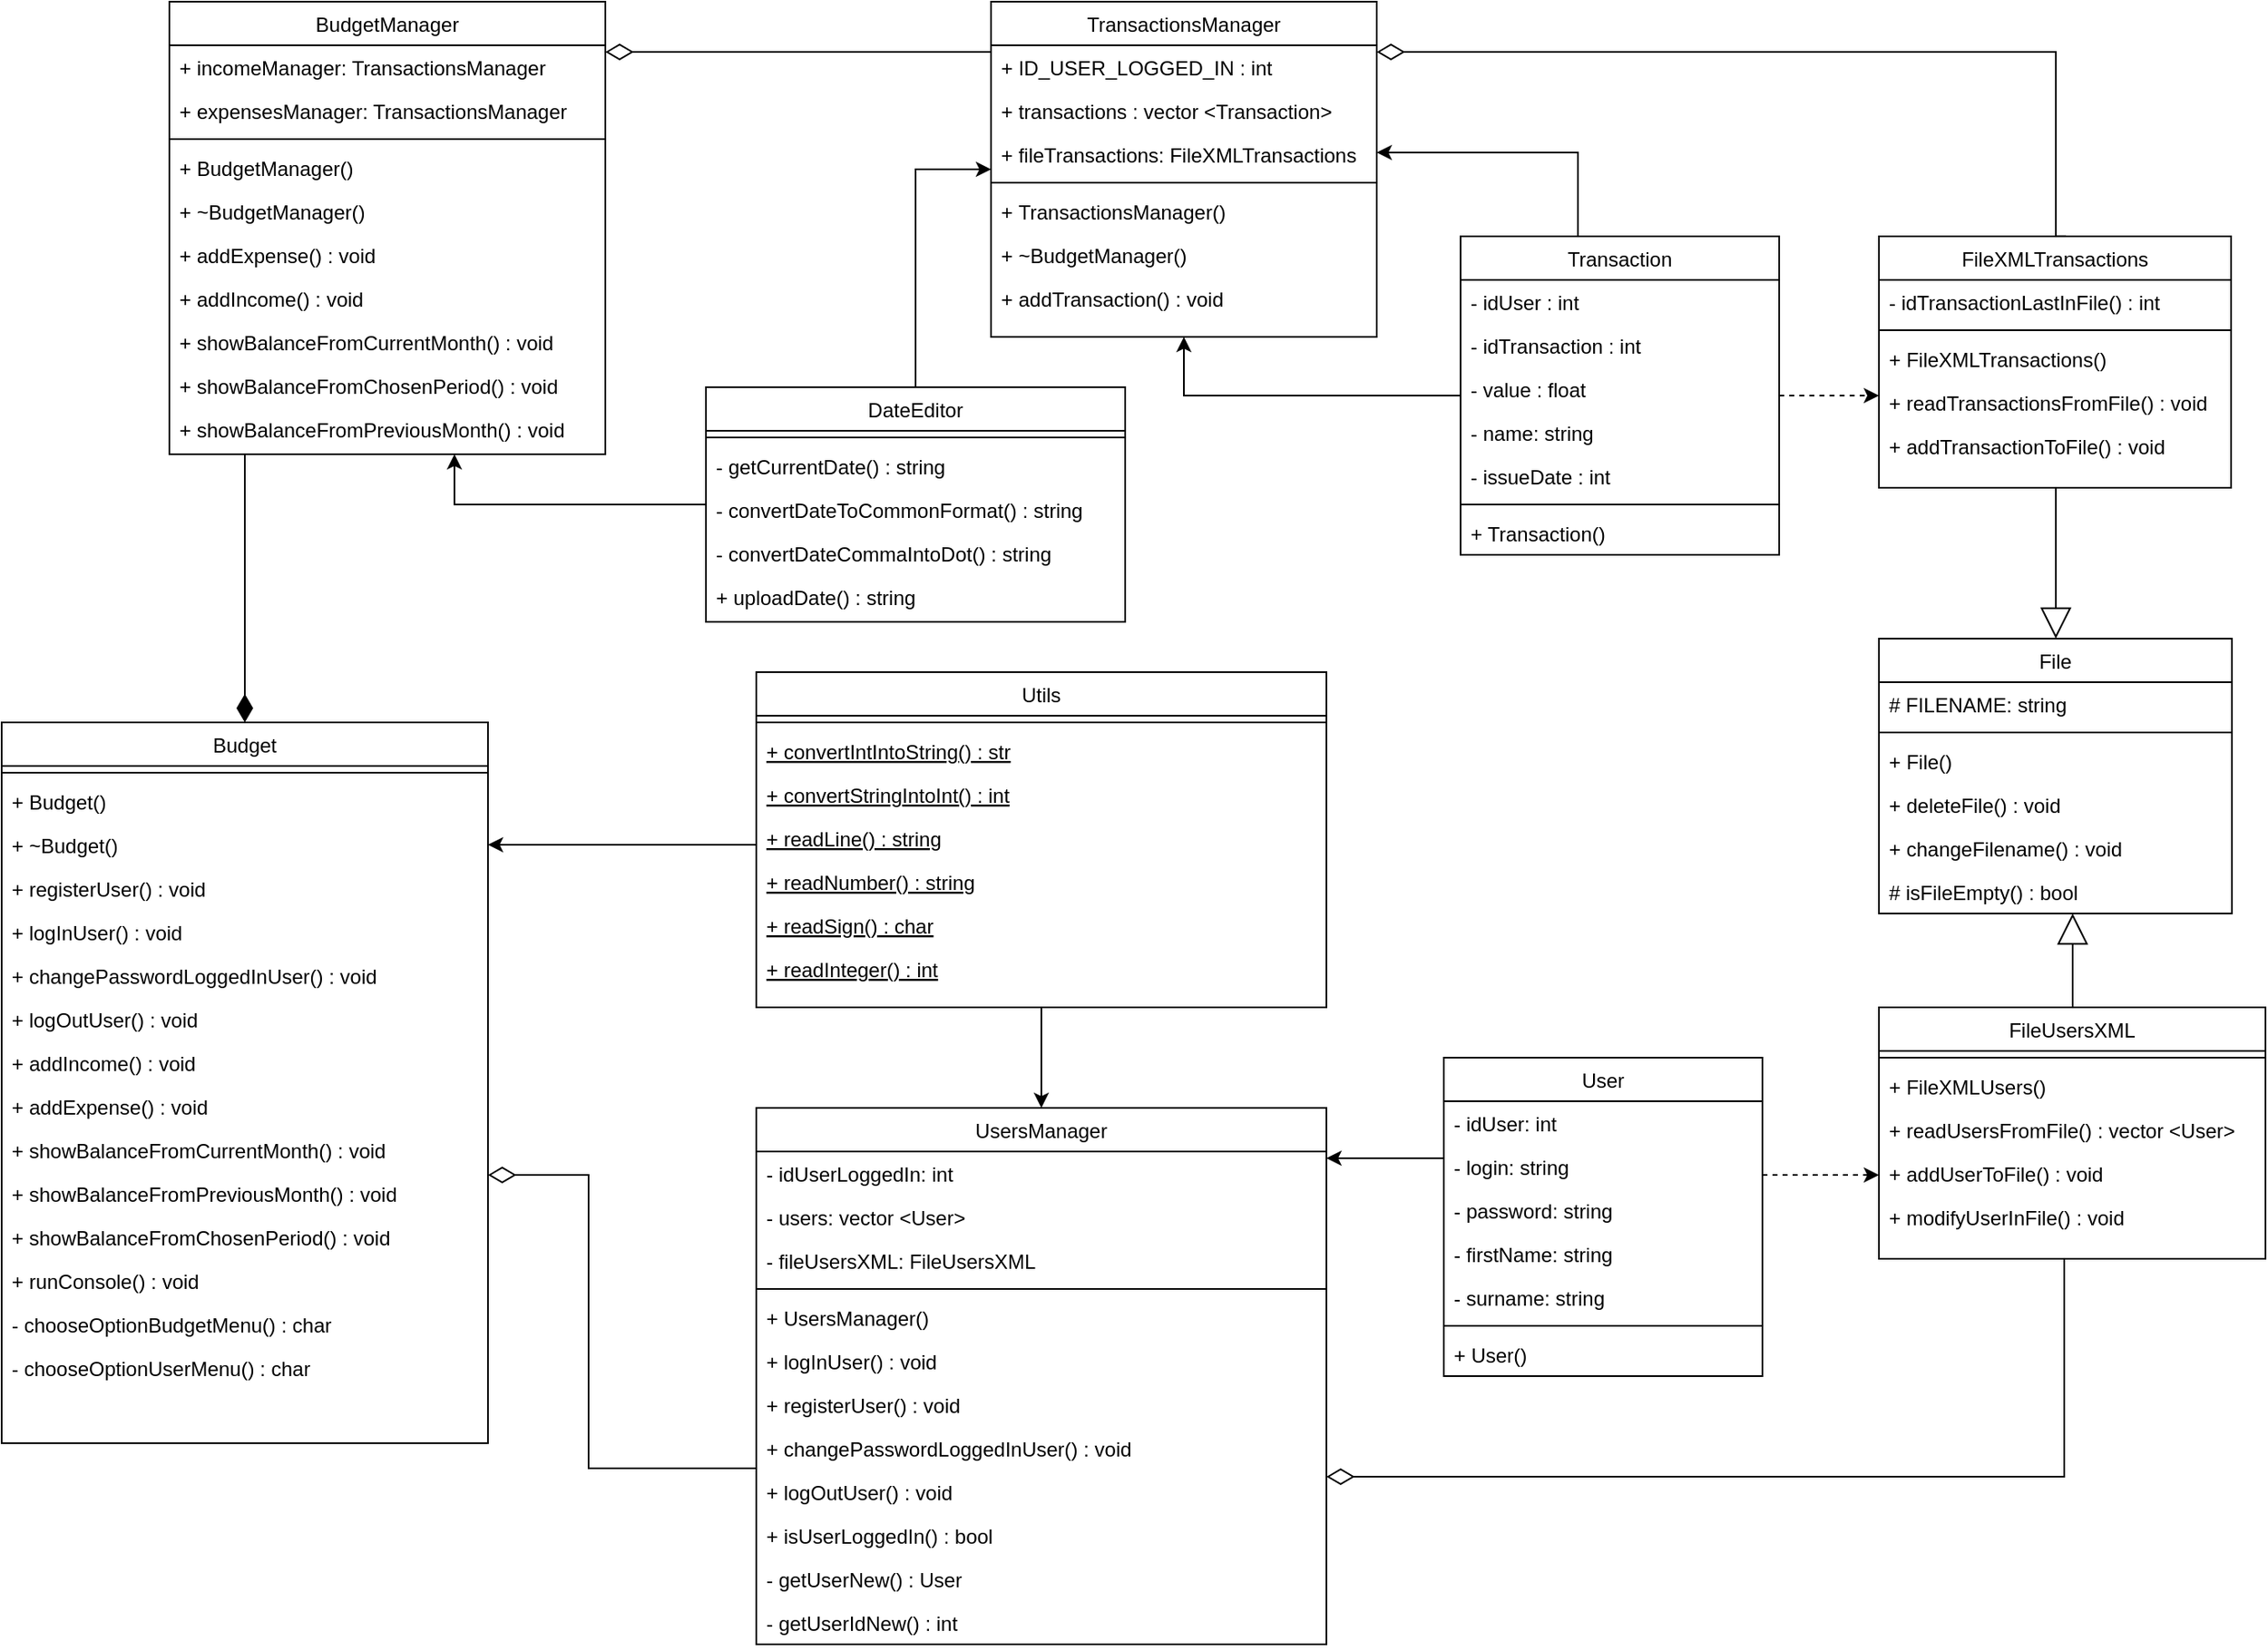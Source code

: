 <mxfile version="14.5.1" type="device"><diagram id="PgTVeZv_qj1ipC6iHO9D" name="Page-1"><mxGraphModel dx="2314" dy="696" grid="1" gridSize="10" guides="1" tooltips="1" connect="1" arrows="1" fold="1" page="1" pageScale="1" pageWidth="827" pageHeight="1169" math="0" shadow="0"><root><mxCell id="0"/><mxCell id="1" parent="0"/><mxCell id="b6l7iNQ2sFVnFvezcEVe-33" value="FileUsersXML" style="swimlane;fontStyle=0;align=center;verticalAlign=top;childLayout=stackLayout;horizontal=1;startSize=26;horizontalStack=0;resizeParent=1;resizeLast=0;collapsible=1;marginBottom=0;rounded=0;shadow=0;strokeWidth=1;" parent="1" vertex="1"><mxGeometry x="449.5" y="720" width="230.5" height="150" as="geometry"><mxRectangle x="230" y="140" width="160" height="26" as="alternateBounds"/></mxGeometry></mxCell><mxCell id="b6l7iNQ2sFVnFvezcEVe-34" value="" style="line;html=1;strokeWidth=1;align=left;verticalAlign=middle;spacingTop=-1;spacingLeft=3;spacingRight=3;rotatable=0;labelPosition=right;points=[];portConstraint=eastwest;" parent="b6l7iNQ2sFVnFvezcEVe-33" vertex="1"><mxGeometry y="26" width="230.5" height="8" as="geometry"/></mxCell><mxCell id="b6l7iNQ2sFVnFvezcEVe-35" value="+ FileXMLUsers()" style="text;align=left;verticalAlign=top;spacingLeft=4;spacingRight=4;overflow=hidden;rotatable=0;points=[[0,0.5],[1,0.5]];portConstraint=eastwest;" parent="b6l7iNQ2sFVnFvezcEVe-33" vertex="1"><mxGeometry y="34" width="230.5" height="26" as="geometry"/></mxCell><mxCell id="b6l7iNQ2sFVnFvezcEVe-37" value="+ readUsersFromFile() : vector &lt;User&gt;" style="text;align=left;verticalAlign=top;spacingLeft=4;spacingRight=4;overflow=hidden;rotatable=0;points=[[0,0.5],[1,0.5]];portConstraint=eastwest;" parent="b6l7iNQ2sFVnFvezcEVe-33" vertex="1"><mxGeometry y="60" width="230.5" height="26" as="geometry"/></mxCell><mxCell id="b6l7iNQ2sFVnFvezcEVe-36" value="+ addUserToFile() : void" style="text;align=left;verticalAlign=top;spacingLeft=4;spacingRight=4;overflow=hidden;rotatable=0;points=[[0,0.5],[1,0.5]];portConstraint=eastwest;" parent="b6l7iNQ2sFVnFvezcEVe-33" vertex="1"><mxGeometry y="86" width="230.5" height="26" as="geometry"/></mxCell><mxCell id="b6l7iNQ2sFVnFvezcEVe-38" value="+ modifyUserInFile() : void" style="text;align=left;verticalAlign=top;spacingLeft=4;spacingRight=4;overflow=hidden;rotatable=0;points=[[0,0.5],[1,0.5]];portConstraint=eastwest;" parent="b6l7iNQ2sFVnFvezcEVe-33" vertex="1"><mxGeometry y="112" width="230.5" height="26" as="geometry"/></mxCell><mxCell id="b6l7iNQ2sFVnFvezcEVe-41" style="edgeStyle=orthogonalEdgeStyle;rounded=0;orthogonalLoop=1;jettySize=auto;html=1;dashed=1;" parent="1" source="b6l7iNQ2sFVnFvezcEVe-60" target="b6l7iNQ2sFVnFvezcEVe-33" edge="1"><mxGeometry relative="1" as="geometry"><Array as="points"><mxPoint x="400" y="820"/><mxPoint x="400" y="820"/></Array><mxPoint x="370" y="810" as="sourcePoint"/></mxGeometry></mxCell><mxCell id="b6l7iNQ2sFVnFvezcEVe-42" value="" style="endArrow=0;html=1;endSize=12;startArrow=diamondThin;startSize=14;startFill=0;edgeStyle=orthogonalEdgeStyle;align=left;verticalAlign=bottom;rounded=0" parent="1" target="b6l7iNQ2sFVnFvezcEVe-33" edge="1"><mxGeometry x="-0.682" y="-30" relative="1" as="geometry"><mxPoint x="120" y="1000" as="sourcePoint"/><mxPoint x="450" y="880" as="targetPoint"/><Array as="points"><mxPoint x="560" y="1000"/></Array><mxPoint as="offset"/></mxGeometry></mxCell><mxCell id="b6l7iNQ2sFVnFvezcEVe-43" value="UsersManager" style="swimlane;fontStyle=0;align=center;verticalAlign=top;childLayout=stackLayout;horizontal=1;startSize=26;horizontalStack=0;resizeParent=1;resizeLast=0;collapsible=1;marginBottom=0;rounded=0;shadow=0;strokeWidth=1;" parent="1" vertex="1"><mxGeometry x="-220" y="780" width="340" height="320" as="geometry"><mxRectangle x="230" y="140" width="160" height="26" as="alternateBounds"/></mxGeometry></mxCell><mxCell id="b6l7iNQ2sFVnFvezcEVe-44" value="- idUserLoggedIn: int" style="text;align=left;verticalAlign=top;spacingLeft=4;spacingRight=4;overflow=hidden;rotatable=0;points=[[0,0.5],[1,0.5]];portConstraint=eastwest;" parent="b6l7iNQ2sFVnFvezcEVe-43" vertex="1"><mxGeometry y="26" width="340" height="26" as="geometry"/></mxCell><mxCell id="b6l7iNQ2sFVnFvezcEVe-45" value="- users: vector &lt;User&gt;" style="text;align=left;verticalAlign=top;spacingLeft=4;spacingRight=4;overflow=hidden;rotatable=0;points=[[0,0.5],[1,0.5]];portConstraint=eastwest;rounded=0;shadow=0;html=0;" parent="b6l7iNQ2sFVnFvezcEVe-43" vertex="1"><mxGeometry y="52" width="340" height="26" as="geometry"/></mxCell><mxCell id="b6l7iNQ2sFVnFvezcEVe-46" value="- fileUsersXML: FileUsersXML" style="text;align=left;verticalAlign=top;spacingLeft=4;spacingRight=4;overflow=hidden;rotatable=0;points=[[0,0.5],[1,0.5]];portConstraint=eastwest;rounded=0;shadow=0;html=0;" parent="b6l7iNQ2sFVnFvezcEVe-43" vertex="1"><mxGeometry y="78" width="340" height="26" as="geometry"/></mxCell><mxCell id="b6l7iNQ2sFVnFvezcEVe-47" value="" style="line;html=1;strokeWidth=1;align=left;verticalAlign=middle;spacingTop=-1;spacingLeft=3;spacingRight=3;rotatable=0;labelPosition=right;points=[];portConstraint=eastwest;" parent="b6l7iNQ2sFVnFvezcEVe-43" vertex="1"><mxGeometry y="104" width="340" height="8" as="geometry"/></mxCell><mxCell id="b6l7iNQ2sFVnFvezcEVe-48" value="+ UsersManager()" style="text;align=left;verticalAlign=top;spacingLeft=4;spacingRight=4;overflow=hidden;rotatable=0;points=[[0,0.5],[1,0.5]];portConstraint=eastwest;" parent="b6l7iNQ2sFVnFvezcEVe-43" vertex="1"><mxGeometry y="112" width="340" height="26" as="geometry"/></mxCell><mxCell id="b6l7iNQ2sFVnFvezcEVe-53" value="+ logInUser() : void" style="text;align=left;verticalAlign=top;spacingLeft=4;spacingRight=4;overflow=hidden;rotatable=0;points=[[0,0.5],[1,0.5]];portConstraint=eastwest;" parent="b6l7iNQ2sFVnFvezcEVe-43" vertex="1"><mxGeometry y="138" width="340" height="26" as="geometry"/></mxCell><mxCell id="b6l7iNQ2sFVnFvezcEVe-52" value="+ registerUser() : void" style="text;align=left;verticalAlign=top;spacingLeft=4;spacingRight=4;overflow=hidden;rotatable=0;points=[[0,0.5],[1,0.5]];portConstraint=eastwest;" parent="b6l7iNQ2sFVnFvezcEVe-43" vertex="1"><mxGeometry y="164" width="340" height="26" as="geometry"/></mxCell><mxCell id="b6l7iNQ2sFVnFvezcEVe-54" value="+ changePasswordLoggedInUser() : void" style="text;align=left;verticalAlign=top;spacingLeft=4;spacingRight=4;overflow=hidden;rotatable=0;points=[[0,0.5],[1,0.5]];portConstraint=eastwest;" parent="b6l7iNQ2sFVnFvezcEVe-43" vertex="1"><mxGeometry y="190" width="340" height="26" as="geometry"/></mxCell><mxCell id="b6l7iNQ2sFVnFvezcEVe-55" value="+ logOutUser() : void" style="text;align=left;verticalAlign=top;spacingLeft=4;spacingRight=4;overflow=hidden;rotatable=0;points=[[0,0.5],[1,0.5]];portConstraint=eastwest;" parent="b6l7iNQ2sFVnFvezcEVe-43" vertex="1"><mxGeometry y="216" width="340" height="26" as="geometry"/></mxCell><mxCell id="qV7cmnqvFE4Ej39RhBXp-1" value="+ isUserLoggedIn() : bool" style="text;align=left;verticalAlign=top;spacingLeft=4;spacingRight=4;overflow=hidden;rotatable=0;points=[[0,0.5],[1,0.5]];portConstraint=eastwest;" vertex="1" parent="b6l7iNQ2sFVnFvezcEVe-43"><mxGeometry y="242" width="340" height="26" as="geometry"/></mxCell><mxCell id="qV7cmnqvFE4Ej39RhBXp-3" value="- getUserNew() : User" style="text;align=left;verticalAlign=top;spacingLeft=4;spacingRight=4;overflow=hidden;rotatable=0;points=[[0,0.5],[1,0.5]];portConstraint=eastwest;" vertex="1" parent="b6l7iNQ2sFVnFvezcEVe-43"><mxGeometry y="268" width="340" height="26" as="geometry"/></mxCell><mxCell id="qV7cmnqvFE4Ej39RhBXp-2" value="- getUserIdNew() : int" style="text;align=left;verticalAlign=top;spacingLeft=4;spacingRight=4;overflow=hidden;rotatable=0;points=[[0,0.5],[1,0.5]];portConstraint=eastwest;" vertex="1" parent="b6l7iNQ2sFVnFvezcEVe-43"><mxGeometry y="294" width="340" height="26" as="geometry"/></mxCell><mxCell id="b6l7iNQ2sFVnFvezcEVe-59" style="edgeStyle=orthogonalEdgeStyle;rounded=0;orthogonalLoop=1;jettySize=auto;html=1;" parent="1" source="b6l7iNQ2sFVnFvezcEVe-60" target="b6l7iNQ2sFVnFvezcEVe-43" edge="1"><mxGeometry relative="1" as="geometry"><Array as="points"><mxPoint x="150" y="810"/><mxPoint x="150" y="810"/></Array></mxGeometry></mxCell><mxCell id="b6l7iNQ2sFVnFvezcEVe-60" value="User" style="swimlane;fontStyle=0;align=center;verticalAlign=top;childLayout=stackLayout;horizontal=1;startSize=26;horizontalStack=0;resizeParent=1;resizeLast=0;collapsible=1;marginBottom=0;rounded=0;shadow=0;strokeWidth=1;" parent="1" vertex="1"><mxGeometry x="190" y="750" width="190" height="190" as="geometry"><mxRectangle x="230" y="140" width="160" height="26" as="alternateBounds"/></mxGeometry></mxCell><mxCell id="b6l7iNQ2sFVnFvezcEVe-84" value="- idUser: int" style="text;align=left;verticalAlign=top;spacingLeft=4;spacingRight=4;overflow=hidden;rotatable=0;points=[[0,0.5],[1,0.5]];portConstraint=eastwest;" parent="b6l7iNQ2sFVnFvezcEVe-60" vertex="1"><mxGeometry y="26" width="190" height="26" as="geometry"/></mxCell><mxCell id="b6l7iNQ2sFVnFvezcEVe-63" value="- login: string" style="text;align=left;verticalAlign=top;spacingLeft=4;spacingRight=4;overflow=hidden;rotatable=0;points=[[0,0.5],[1,0.5]];portConstraint=eastwest;rounded=0;shadow=0;html=0;" parent="b6l7iNQ2sFVnFvezcEVe-60" vertex="1"><mxGeometry y="52" width="190" height="26" as="geometry"/></mxCell><mxCell id="b6l7iNQ2sFVnFvezcEVe-62" value="- password: string" style="text;align=left;verticalAlign=top;spacingLeft=4;spacingRight=4;overflow=hidden;rotatable=0;points=[[0,0.5],[1,0.5]];portConstraint=eastwest;rounded=0;shadow=0;html=0;" parent="b6l7iNQ2sFVnFvezcEVe-60" vertex="1"><mxGeometry y="78" width="190" height="26" as="geometry"/></mxCell><mxCell id="b6l7iNQ2sFVnFvezcEVe-85" value="- firstName: string" style="text;align=left;verticalAlign=top;spacingLeft=4;spacingRight=4;overflow=hidden;rotatable=0;points=[[0,0.5],[1,0.5]];portConstraint=eastwest;" parent="b6l7iNQ2sFVnFvezcEVe-60" vertex="1"><mxGeometry y="104" width="190" height="26" as="geometry"/></mxCell><mxCell id="b6l7iNQ2sFVnFvezcEVe-61" value="- surname: string" style="text;align=left;verticalAlign=top;spacingLeft=4;spacingRight=4;overflow=hidden;rotatable=0;points=[[0,0.5],[1,0.5]];portConstraint=eastwest;" parent="b6l7iNQ2sFVnFvezcEVe-60" vertex="1"><mxGeometry y="130" width="190" height="26" as="geometry"/></mxCell><mxCell id="b6l7iNQ2sFVnFvezcEVe-64" value="" style="line;html=1;strokeWidth=1;align=left;verticalAlign=middle;spacingTop=-1;spacingLeft=3;spacingRight=3;rotatable=0;labelPosition=right;points=[];portConstraint=eastwest;" parent="b6l7iNQ2sFVnFvezcEVe-60" vertex="1"><mxGeometry y="156" width="190" height="8" as="geometry"/></mxCell><mxCell id="b6l7iNQ2sFVnFvezcEVe-65" value="+ User()" style="text;align=left;verticalAlign=top;spacingLeft=4;spacingRight=4;overflow=hidden;rotatable=0;points=[[0,0.5],[1,0.5]];portConstraint=eastwest;" parent="b6l7iNQ2sFVnFvezcEVe-60" vertex="1"><mxGeometry y="164" width="190" height="26" as="geometry"/></mxCell><mxCell id="b6l7iNQ2sFVnFvezcEVe-66" style="edgeStyle=orthogonalEdgeStyle;rounded=0;orthogonalLoop=1;jettySize=auto;html=1;dashed=0;" parent="1" source="b6l7iNQ2sFVnFvezcEVe-67" target="b6l7iNQ2sFVnFvezcEVe-43" edge="1"><mxGeometry relative="1" as="geometry"><mxPoint x="70" y="570" as="sourcePoint"/><mxPoint x="70" y="670" as="targetPoint"/><Array as="points"/></mxGeometry></mxCell><mxCell id="b6l7iNQ2sFVnFvezcEVe-210" style="edgeStyle=orthogonalEdgeStyle;rounded=0;orthogonalLoop=1;jettySize=auto;html=1;" parent="1" source="b6l7iNQ2sFVnFvezcEVe-67" target="b6l7iNQ2sFVnFvezcEVe-128" edge="1"><mxGeometry relative="1" as="geometry"><mxPoint x="-350" y="630" as="targetPoint"/><Array as="points"><mxPoint x="-260" y="623"/><mxPoint x="-260" y="623"/></Array></mxGeometry></mxCell><mxCell id="b6l7iNQ2sFVnFvezcEVe-67" value="Utils" style="swimlane;fontStyle=0;align=center;verticalAlign=top;childLayout=stackLayout;horizontal=1;startSize=26;horizontalStack=0;resizeParent=1;resizeLast=0;collapsible=1;marginBottom=0;rounded=0;shadow=0;strokeWidth=1;" parent="1" vertex="1"><mxGeometry x="-220" y="520" width="340" height="200" as="geometry"><mxRectangle x="230" y="140" width="160" height="26" as="alternateBounds"/></mxGeometry></mxCell><mxCell id="b6l7iNQ2sFVnFvezcEVe-68" value="" style="line;html=1;strokeWidth=1;align=left;verticalAlign=middle;spacingTop=-1;spacingLeft=3;spacingRight=3;rotatable=0;labelPosition=right;points=[];portConstraint=eastwest;" parent="b6l7iNQ2sFVnFvezcEVe-67" vertex="1"><mxGeometry y="26" width="340" height="8" as="geometry"/></mxCell><mxCell id="b6l7iNQ2sFVnFvezcEVe-69" value="+ convertIntIntoString() : str" style="text;align=left;verticalAlign=top;spacingLeft=4;spacingRight=4;overflow=hidden;rotatable=0;points=[[0,0.5],[1,0.5]];portConstraint=eastwest;fontStyle=4" parent="b6l7iNQ2sFVnFvezcEVe-67" vertex="1"><mxGeometry y="34" width="340" height="26" as="geometry"/></mxCell><mxCell id="b6l7iNQ2sFVnFvezcEVe-70" value="+ convertStringIntoInt() : int" style="text;align=left;verticalAlign=top;spacingLeft=4;spacingRight=4;overflow=hidden;rotatable=0;points=[[0,0.5],[1,0.5]];portConstraint=eastwest;fontStyle=4" parent="b6l7iNQ2sFVnFvezcEVe-67" vertex="1"><mxGeometry y="60" width="340" height="26" as="geometry"/></mxCell><mxCell id="b6l7iNQ2sFVnFvezcEVe-71" value="+ readLine() : string" style="text;align=left;verticalAlign=top;spacingLeft=4;spacingRight=4;overflow=hidden;rotatable=0;points=[[0,0.5],[1,0.5]];portConstraint=eastwest;fontStyle=4" parent="b6l7iNQ2sFVnFvezcEVe-67" vertex="1"><mxGeometry y="86" width="340" height="26" as="geometry"/></mxCell><mxCell id="b6l7iNQ2sFVnFvezcEVe-73" value="+ readNumber() : string" style="text;align=left;verticalAlign=top;spacingLeft=4;spacingRight=4;overflow=hidden;rotatable=0;points=[[0,0.5],[1,0.5]];portConstraint=eastwest;fontStyle=4" parent="b6l7iNQ2sFVnFvezcEVe-67" vertex="1"><mxGeometry y="112" width="340" height="26" as="geometry"/></mxCell><mxCell id="b6l7iNQ2sFVnFvezcEVe-74" value="+ readSign() : char" style="text;align=left;verticalAlign=top;spacingLeft=4;spacingRight=4;overflow=hidden;rotatable=0;points=[[0,0.5],[1,0.5]];portConstraint=eastwest;fontStyle=4" parent="b6l7iNQ2sFVnFvezcEVe-67" vertex="1"><mxGeometry y="138" width="340" height="26" as="geometry"/></mxCell><mxCell id="b6l7iNQ2sFVnFvezcEVe-75" value="+ readInteger() : int" style="text;align=left;verticalAlign=top;spacingLeft=4;spacingRight=4;overflow=hidden;rotatable=0;points=[[0,0.5],[1,0.5]];portConstraint=eastwest;fontStyle=4" parent="b6l7iNQ2sFVnFvezcEVe-67" vertex="1"><mxGeometry y="164" width="340" height="26" as="geometry"/></mxCell><mxCell id="b6l7iNQ2sFVnFvezcEVe-76" value="File" style="swimlane;fontStyle=0;align=center;verticalAlign=top;childLayout=stackLayout;horizontal=1;startSize=26;horizontalStack=0;resizeParent=1;resizeLast=0;collapsible=1;marginBottom=0;rounded=0;shadow=0;strokeWidth=1;" parent="1" vertex="1"><mxGeometry x="449.5" y="500" width="210.5" height="164" as="geometry"><mxRectangle x="230" y="140" width="160" height="26" as="alternateBounds"/></mxGeometry></mxCell><mxCell id="b6l7iNQ2sFVnFvezcEVe-78" value="# FILENAME: string" style="text;align=left;verticalAlign=top;spacingLeft=4;spacingRight=4;overflow=hidden;rotatable=0;points=[[0,0.5],[1,0.5]];portConstraint=eastwest;rounded=0;shadow=0;html=0;" parent="b6l7iNQ2sFVnFvezcEVe-76" vertex="1"><mxGeometry y="26" width="210.5" height="26" as="geometry"/></mxCell><mxCell id="b6l7iNQ2sFVnFvezcEVe-79" value="" style="line;html=1;strokeWidth=1;align=left;verticalAlign=middle;spacingTop=-1;spacingLeft=3;spacingRight=3;rotatable=0;labelPosition=right;points=[];portConstraint=eastwest;" parent="b6l7iNQ2sFVnFvezcEVe-76" vertex="1"><mxGeometry y="52" width="210.5" height="8" as="geometry"/></mxCell><mxCell id="b6l7iNQ2sFVnFvezcEVe-80" value="+ File()" style="text;align=left;verticalAlign=top;spacingLeft=4;spacingRight=4;overflow=hidden;rotatable=0;points=[[0,0.5],[1,0.5]];portConstraint=eastwest;" parent="b6l7iNQ2sFVnFvezcEVe-76" vertex="1"><mxGeometry y="60" width="210.5" height="26" as="geometry"/></mxCell><mxCell id="b6l7iNQ2sFVnFvezcEVe-81" value="+ deleteFile() : void" style="text;align=left;verticalAlign=top;spacingLeft=4;spacingRight=4;overflow=hidden;rotatable=0;points=[[0,0.5],[1,0.5]];portConstraint=eastwest;" parent="b6l7iNQ2sFVnFvezcEVe-76" vertex="1"><mxGeometry y="86" width="210.5" height="26" as="geometry"/></mxCell><mxCell id="b6l7iNQ2sFVnFvezcEVe-82" value="+ changeFilename() : void" style="text;align=left;verticalAlign=top;spacingLeft=4;spacingRight=4;overflow=hidden;rotatable=0;points=[[0,0.5],[1,0.5]];portConstraint=eastwest;" parent="b6l7iNQ2sFVnFvezcEVe-76" vertex="1"><mxGeometry y="112" width="210.5" height="26" as="geometry"/></mxCell><mxCell id="b6l7iNQ2sFVnFvezcEVe-83" value="# isFileEmpty() : bool" style="text;align=left;verticalAlign=top;spacingLeft=4;spacingRight=4;overflow=hidden;rotatable=0;points=[[0,0.5],[1,0.5]];portConstraint=eastwest;" parent="b6l7iNQ2sFVnFvezcEVe-76" vertex="1"><mxGeometry y="138" width="210.5" height="26" as="geometry"/></mxCell><mxCell id="b6l7iNQ2sFVnFvezcEVe-122" value="Budget" style="swimlane;fontStyle=0;align=center;verticalAlign=top;childLayout=stackLayout;horizontal=1;startSize=26;horizontalStack=0;resizeParent=1;resizeLast=0;collapsible=1;marginBottom=0;rounded=0;shadow=0;strokeWidth=1;" parent="1" vertex="1"><mxGeometry x="-670" y="550" width="290" height="430" as="geometry"><mxRectangle x="230" y="140" width="160" height="26" as="alternateBounds"/></mxGeometry></mxCell><mxCell id="b6l7iNQ2sFVnFvezcEVe-126" value="" style="line;html=1;strokeWidth=1;align=left;verticalAlign=middle;spacingTop=-1;spacingLeft=3;spacingRight=3;rotatable=0;labelPosition=right;points=[];portConstraint=eastwest;" parent="b6l7iNQ2sFVnFvezcEVe-122" vertex="1"><mxGeometry y="26" width="290" height="8" as="geometry"/></mxCell><mxCell id="b6l7iNQ2sFVnFvezcEVe-127" value="+ Budget()" style="text;align=left;verticalAlign=top;spacingLeft=4;spacingRight=4;overflow=hidden;rotatable=0;points=[[0,0.5],[1,0.5]];portConstraint=eastwest;" parent="b6l7iNQ2sFVnFvezcEVe-122" vertex="1"><mxGeometry y="34" width="290" height="26" as="geometry"/></mxCell><mxCell id="b6l7iNQ2sFVnFvezcEVe-128" value="+ ~Budget()" style="text;align=left;verticalAlign=top;spacingLeft=4;spacingRight=4;overflow=hidden;rotatable=0;points=[[0,0.5],[1,0.5]];portConstraint=eastwest;" parent="b6l7iNQ2sFVnFvezcEVe-122" vertex="1"><mxGeometry y="60" width="290" height="26" as="geometry"/></mxCell><mxCell id="b6l7iNQ2sFVnFvezcEVe-143" value="+ registerUser() : void" style="text;align=left;verticalAlign=top;spacingLeft=4;spacingRight=4;overflow=hidden;rotatable=0;points=[[0,0.5],[1,0.5]];portConstraint=eastwest;" parent="b6l7iNQ2sFVnFvezcEVe-122" vertex="1"><mxGeometry y="86" width="290" height="26" as="geometry"/></mxCell><mxCell id="b6l7iNQ2sFVnFvezcEVe-145" value="+ logInUser() : void" style="text;align=left;verticalAlign=top;spacingLeft=4;spacingRight=4;overflow=hidden;rotatable=0;points=[[0,0.5],[1,0.5]];portConstraint=eastwest;" parent="b6l7iNQ2sFVnFvezcEVe-122" vertex="1"><mxGeometry y="112" width="290" height="26" as="geometry"/></mxCell><mxCell id="b6l7iNQ2sFVnFvezcEVe-146" value="+ changePasswordLoggedInUser() : void" style="text;align=left;verticalAlign=top;spacingLeft=4;spacingRight=4;overflow=hidden;rotatable=0;points=[[0,0.5],[1,0.5]];portConstraint=eastwest;" parent="b6l7iNQ2sFVnFvezcEVe-122" vertex="1"><mxGeometry y="138" width="290" height="26" as="geometry"/></mxCell><mxCell id="b6l7iNQ2sFVnFvezcEVe-147" value="+ logOutUser() : void" style="text;align=left;verticalAlign=top;spacingLeft=4;spacingRight=4;overflow=hidden;rotatable=0;points=[[0,0.5],[1,0.5]];portConstraint=eastwest;" parent="b6l7iNQ2sFVnFvezcEVe-122" vertex="1"><mxGeometry y="164" width="290" height="26" as="geometry"/></mxCell><mxCell id="b6l7iNQ2sFVnFvezcEVe-129" value="+ addIncome() : void" style="text;align=left;verticalAlign=top;spacingLeft=4;spacingRight=4;overflow=hidden;rotatable=0;points=[[0,0.5],[1,0.5]];portConstraint=eastwest;" parent="b6l7iNQ2sFVnFvezcEVe-122" vertex="1"><mxGeometry y="190" width="290" height="26" as="geometry"/></mxCell><mxCell id="b6l7iNQ2sFVnFvezcEVe-130" value="+ addExpense() : void" style="text;align=left;verticalAlign=top;spacingLeft=4;spacingRight=4;overflow=hidden;rotatable=0;points=[[0,0.5],[1,0.5]];portConstraint=eastwest;" parent="b6l7iNQ2sFVnFvezcEVe-122" vertex="1"><mxGeometry y="216" width="290" height="26" as="geometry"/></mxCell><mxCell id="b6l7iNQ2sFVnFvezcEVe-131" value="+ showBalanceFromCurrentMonth() : void" style="text;align=left;verticalAlign=top;spacingLeft=4;spacingRight=4;overflow=hidden;rotatable=0;points=[[0,0.5],[1,0.5]];portConstraint=eastwest;" parent="b6l7iNQ2sFVnFvezcEVe-122" vertex="1"><mxGeometry y="242" width="290" height="26" as="geometry"/></mxCell><mxCell id="b6l7iNQ2sFVnFvezcEVe-142" value="+ showBalanceFromPreviousMonth() : void" style="text;align=left;verticalAlign=top;spacingLeft=4;spacingRight=4;overflow=hidden;rotatable=0;points=[[0,0.5],[1,0.5]];portConstraint=eastwest;" parent="b6l7iNQ2sFVnFvezcEVe-122" vertex="1"><mxGeometry y="268" width="290" height="26" as="geometry"/></mxCell><mxCell id="b6l7iNQ2sFVnFvezcEVe-132" value="+ showBalanceFromChosenPeriod() : void" style="text;align=left;verticalAlign=top;spacingLeft=4;spacingRight=4;overflow=hidden;rotatable=0;points=[[0,0.5],[1,0.5]];portConstraint=eastwest;" parent="b6l7iNQ2sFVnFvezcEVe-122" vertex="1"><mxGeometry y="294" width="290" height="26" as="geometry"/></mxCell><mxCell id="b6l7iNQ2sFVnFvezcEVe-139" value="+ runConsole() : void" style="text;align=left;verticalAlign=top;spacingLeft=4;spacingRight=4;overflow=hidden;rotatable=0;points=[[0,0.5],[1,0.5]];portConstraint=eastwest;" parent="b6l7iNQ2sFVnFvezcEVe-122" vertex="1"><mxGeometry y="320" width="290" height="26" as="geometry"/></mxCell><mxCell id="b6l7iNQ2sFVnFvezcEVe-140" value="- chooseOptionBudgetMenu() : char" style="text;align=left;verticalAlign=top;spacingLeft=4;spacingRight=4;overflow=hidden;rotatable=0;points=[[0,0.5],[1,0.5]];portConstraint=eastwest;" parent="b6l7iNQ2sFVnFvezcEVe-122" vertex="1"><mxGeometry y="346" width="290" height="26" as="geometry"/></mxCell><mxCell id="b6l7iNQ2sFVnFvezcEVe-141" value="- chooseOptionUserMenu() : char" style="text;align=left;verticalAlign=top;spacingLeft=4;spacingRight=4;overflow=hidden;rotatable=0;points=[[0,0.5],[1,0.5]];portConstraint=eastwest;" parent="b6l7iNQ2sFVnFvezcEVe-122" vertex="1"><mxGeometry y="372" width="290" height="26" as="geometry"/></mxCell><mxCell id="b6l7iNQ2sFVnFvezcEVe-148" value="" style="endArrow=0;html=1;endSize=12;startArrow=diamondThin;startSize=14;startFill=0;edgeStyle=orthogonalEdgeStyle;align=left;verticalAlign=bottom;rounded=0" parent="1" source="b6l7iNQ2sFVnFvezcEVe-122" target="b6l7iNQ2sFVnFvezcEVe-43" edge="1"><mxGeometry x="-0.682" y="-30" relative="1" as="geometry"><mxPoint x="-830" y="1170" as="sourcePoint"/><mxPoint x="-240.0" y="1090.0" as="targetPoint"/><Array as="points"><mxPoint x="-320" y="820"/><mxPoint x="-320" y="995"/></Array><mxPoint as="offset"/></mxGeometry></mxCell><mxCell id="b6l7iNQ2sFVnFvezcEVe-150" value="BudgetManager" style="swimlane;fontStyle=0;align=center;verticalAlign=top;childLayout=stackLayout;horizontal=1;startSize=26;horizontalStack=0;resizeParent=1;resizeLast=0;collapsible=1;marginBottom=0;rounded=0;shadow=0;strokeWidth=1;" parent="1" vertex="1"><mxGeometry x="-570" y="120" width="260" height="270" as="geometry"><mxRectangle x="230" y="140" width="160" height="26" as="alternateBounds"/></mxGeometry></mxCell><mxCell id="qV7cmnqvFE4Ej39RhBXp-30" value="+ incomeManager: TransactionsManager" style="text;align=left;verticalAlign=top;spacingLeft=4;spacingRight=4;overflow=hidden;rotatable=0;points=[[0,0.5],[1,0.5]];portConstraint=eastwest;" vertex="1" parent="b6l7iNQ2sFVnFvezcEVe-150"><mxGeometry y="26" width="260" height="26" as="geometry"/></mxCell><mxCell id="b6l7iNQ2sFVnFvezcEVe-234" value="+ expensesManager: TransactionsManager" style="text;align=left;verticalAlign=top;spacingLeft=4;spacingRight=4;overflow=hidden;rotatable=0;points=[[0,0.5],[1,0.5]];portConstraint=eastwest;" parent="b6l7iNQ2sFVnFvezcEVe-150" vertex="1"><mxGeometry y="52" width="260" height="26" as="geometry"/></mxCell><mxCell id="b6l7iNQ2sFVnFvezcEVe-151" value="" style="line;html=1;strokeWidth=1;align=left;verticalAlign=middle;spacingTop=-1;spacingLeft=3;spacingRight=3;rotatable=0;labelPosition=right;points=[];portConstraint=eastwest;" parent="b6l7iNQ2sFVnFvezcEVe-150" vertex="1"><mxGeometry y="78" width="260" height="8" as="geometry"/></mxCell><mxCell id="b6l7iNQ2sFVnFvezcEVe-189" value="+ BudgetManager()" style="text;align=left;verticalAlign=top;spacingLeft=4;spacingRight=4;overflow=hidden;rotatable=0;points=[[0,0.5],[1,0.5]];portConstraint=eastwest;" parent="b6l7iNQ2sFVnFvezcEVe-150" vertex="1"><mxGeometry y="86" width="260" height="26" as="geometry"/></mxCell><mxCell id="b6l7iNQ2sFVnFvezcEVe-174" value="+ ~BudgetManager()" style="text;align=left;verticalAlign=top;spacingLeft=4;spacingRight=4;overflow=hidden;rotatable=0;points=[[0,0.5],[1,0.5]];portConstraint=eastwest;" parent="b6l7iNQ2sFVnFvezcEVe-150" vertex="1"><mxGeometry y="112" width="260" height="26" as="geometry"/></mxCell><mxCell id="b6l7iNQ2sFVnFvezcEVe-187" value="+ addExpense() : void " style="text;align=left;verticalAlign=top;spacingLeft=4;spacingRight=4;overflow=hidden;rotatable=0;points=[[0,0.5],[1,0.5]];portConstraint=eastwest;" parent="b6l7iNQ2sFVnFvezcEVe-150" vertex="1"><mxGeometry y="138" width="260" height="26" as="geometry"/></mxCell><mxCell id="b6l7iNQ2sFVnFvezcEVe-183" value="+ addIncome() : void " style="text;align=left;verticalAlign=top;spacingLeft=4;spacingRight=4;overflow=hidden;rotatable=0;points=[[0,0.5],[1,0.5]];portConstraint=eastwest;" parent="b6l7iNQ2sFVnFvezcEVe-150" vertex="1"><mxGeometry y="164" width="260" height="26" as="geometry"/></mxCell><mxCell id="b6l7iNQ2sFVnFvezcEVe-237" value="+ showBalanceFromCurrentMonth() : void" style="text;align=left;verticalAlign=top;spacingLeft=4;spacingRight=4;overflow=hidden;rotatable=0;points=[[0,0.5],[1,0.5]];portConstraint=eastwest;" parent="b6l7iNQ2sFVnFvezcEVe-150" vertex="1"><mxGeometry y="190" width="260" height="26" as="geometry"/></mxCell><mxCell id="b6l7iNQ2sFVnFvezcEVe-239" value="+ showBalanceFromChosenPeriod() : void" style="text;align=left;verticalAlign=top;spacingLeft=4;spacingRight=4;overflow=hidden;rotatable=0;points=[[0,0.5],[1,0.5]];portConstraint=eastwest;" parent="b6l7iNQ2sFVnFvezcEVe-150" vertex="1"><mxGeometry y="216" width="260" height="26" as="geometry"/></mxCell><mxCell id="b6l7iNQ2sFVnFvezcEVe-238" value="+ showBalanceFromPreviousMonth() : void" style="text;align=left;verticalAlign=top;spacingLeft=4;spacingRight=4;overflow=hidden;rotatable=0;points=[[0,0.5],[1,0.5]];portConstraint=eastwest;" parent="b6l7iNQ2sFVnFvezcEVe-150" vertex="1"><mxGeometry y="242" width="260" height="26" as="geometry"/></mxCell><mxCell id="b6l7iNQ2sFVnFvezcEVe-208" style="edgeStyle=orthogonalEdgeStyle;rounded=0;orthogonalLoop=1;jettySize=auto;html=1;" parent="1" source="b6l7iNQ2sFVnFvezcEVe-196" target="qV7cmnqvFE4Ej39RhBXp-9" edge="1"><mxGeometry relative="1" as="geometry"><mxPoint y="335" as="targetPoint"/><Array as="points"><mxPoint x="270" y="210"/></Array></mxGeometry></mxCell><mxCell id="qV7cmnqvFE4Ej39RhBXp-31" style="edgeStyle=orthogonalEdgeStyle;rounded=0;orthogonalLoop=1;jettySize=auto;html=1;" edge="1" parent="1" source="b6l7iNQ2sFVnFvezcEVe-196" target="qV7cmnqvFE4Ej39RhBXp-9"><mxGeometry relative="1" as="geometry"><Array as="points"><mxPoint x="35" y="355"/></Array></mxGeometry></mxCell><mxCell id="b6l7iNQ2sFVnFvezcEVe-196" value="Transaction" style="swimlane;fontStyle=0;align=center;verticalAlign=top;childLayout=stackLayout;horizontal=1;startSize=26;horizontalStack=0;resizeParent=1;resizeLast=0;collapsible=1;marginBottom=0;rounded=0;shadow=0;strokeWidth=1;" parent="1" vertex="1"><mxGeometry x="200" y="260" width="190" height="190" as="geometry"><mxRectangle x="230" y="140" width="160" height="26" as="alternateBounds"/></mxGeometry></mxCell><mxCell id="qV7cmnqvFE4Ej39RhBXp-4" value="- idUser : int" style="text;align=left;verticalAlign=top;spacingLeft=4;spacingRight=4;overflow=hidden;rotatable=0;points=[[0,0.5],[1,0.5]];portConstraint=eastwest;" vertex="1" parent="b6l7iNQ2sFVnFvezcEVe-196"><mxGeometry y="26" width="190" height="26" as="geometry"/></mxCell><mxCell id="b6l7iNQ2sFVnFvezcEVe-197" value="- idTransaction : int" style="text;align=left;verticalAlign=top;spacingLeft=4;spacingRight=4;overflow=hidden;rotatable=0;points=[[0,0.5],[1,0.5]];portConstraint=eastwest;" parent="b6l7iNQ2sFVnFvezcEVe-196" vertex="1"><mxGeometry y="52" width="190" height="26" as="geometry"/></mxCell><mxCell id="b6l7iNQ2sFVnFvezcEVe-204" value="- value : float" style="text;align=left;verticalAlign=top;spacingLeft=4;spacingRight=4;overflow=hidden;rotatable=0;points=[[0,0.5],[1,0.5]];portConstraint=eastwest;rounded=0;shadow=0;html=0;" parent="b6l7iNQ2sFVnFvezcEVe-196" vertex="1"><mxGeometry y="78" width="190" height="26" as="geometry"/></mxCell><mxCell id="b6l7iNQ2sFVnFvezcEVe-199" value="- name: string" style="text;align=left;verticalAlign=top;spacingLeft=4;spacingRight=4;overflow=hidden;rotatable=0;points=[[0,0.5],[1,0.5]];portConstraint=eastwest;rounded=0;shadow=0;html=0;" parent="b6l7iNQ2sFVnFvezcEVe-196" vertex="1"><mxGeometry y="104" width="190" height="26" as="geometry"/></mxCell><mxCell id="b6l7iNQ2sFVnFvezcEVe-198" value="- issueDate : int" style="text;align=left;verticalAlign=top;spacingLeft=4;spacingRight=4;overflow=hidden;rotatable=0;points=[[0,0.5],[1,0.5]];portConstraint=eastwest;rounded=0;shadow=0;html=0;" parent="b6l7iNQ2sFVnFvezcEVe-196" vertex="1"><mxGeometry y="130" width="190" height="26" as="geometry"/></mxCell><mxCell id="b6l7iNQ2sFVnFvezcEVe-202" value="" style="line;html=1;strokeWidth=1;align=left;verticalAlign=middle;spacingTop=-1;spacingLeft=3;spacingRight=3;rotatable=0;labelPosition=right;points=[];portConstraint=eastwest;" parent="b6l7iNQ2sFVnFvezcEVe-196" vertex="1"><mxGeometry y="156" width="190" height="8" as="geometry"/></mxCell><mxCell id="b6l7iNQ2sFVnFvezcEVe-203" value="+ Transaction()" style="text;align=left;verticalAlign=top;spacingLeft=4;spacingRight=4;overflow=hidden;rotatable=0;points=[[0,0.5],[1,0.5]];portConstraint=eastwest;" parent="b6l7iNQ2sFVnFvezcEVe-196" vertex="1"><mxGeometry y="164" width="190" height="26" as="geometry"/></mxCell><mxCell id="b6l7iNQ2sFVnFvezcEVe-209" value="" style="endArrow=0;html=1;endSize=12;startArrow=diamondThin;startSize=14;startFill=1;edgeStyle=orthogonalEdgeStyle;align=left;verticalAlign=bottom;rounded=0" parent="1" source="b6l7iNQ2sFVnFvezcEVe-122" target="b6l7iNQ2sFVnFvezcEVe-150" edge="1"><mxGeometry x="-0.682" y="-30" relative="1" as="geometry"><mxPoint x="-440" y="410" as="sourcePoint"/><mxPoint x="-280" y="585" as="targetPoint"/><Array as="points"><mxPoint x="-510" y="362"/></Array><mxPoint as="offset"/></mxGeometry></mxCell><mxCell id="b6l7iNQ2sFVnFvezcEVe-228" value="FileXMLTransactions" style="swimlane;fontStyle=0;align=center;verticalAlign=top;childLayout=stackLayout;horizontal=1;startSize=26;horizontalStack=0;resizeParent=1;resizeLast=0;collapsible=1;marginBottom=0;rounded=0;shadow=0;strokeWidth=1;" parent="1" vertex="1"><mxGeometry x="449.5" y="260" width="210" height="150" as="geometry"><mxRectangle x="230" y="140" width="160" height="26" as="alternateBounds"/></mxGeometry></mxCell><mxCell id="b6l7iNQ2sFVnFvezcEVe-241" value="- idTransactionLastInFile() : int" style="text;align=left;verticalAlign=top;spacingLeft=4;spacingRight=4;overflow=hidden;rotatable=0;points=[[0,0.5],[1,0.5]];portConstraint=eastwest;" parent="b6l7iNQ2sFVnFvezcEVe-228" vertex="1"><mxGeometry y="26" width="210" height="26" as="geometry"/></mxCell><mxCell id="b6l7iNQ2sFVnFvezcEVe-229" value="" style="line;html=1;strokeWidth=1;align=left;verticalAlign=middle;spacingTop=-1;spacingLeft=3;spacingRight=3;rotatable=0;labelPosition=right;points=[];portConstraint=eastwest;" parent="b6l7iNQ2sFVnFvezcEVe-228" vertex="1"><mxGeometry y="52" width="210" height="8" as="geometry"/></mxCell><mxCell id="b6l7iNQ2sFVnFvezcEVe-230" value="+ FileXMLTransactions()" style="text;align=left;verticalAlign=top;spacingLeft=4;spacingRight=4;overflow=hidden;rotatable=0;points=[[0,0.5],[1,0.5]];portConstraint=eastwest;" parent="b6l7iNQ2sFVnFvezcEVe-228" vertex="1"><mxGeometry y="60" width="210" height="26" as="geometry"/></mxCell><mxCell id="Ur-bZzDQ6gIFLQaZYOgZ-3" value="+ readTransactionsFromFile() : void" style="text;align=left;verticalAlign=top;spacingLeft=4;spacingRight=4;overflow=hidden;rotatable=0;points=[[0,0.5],[1,0.5]];portConstraint=eastwest;" parent="b6l7iNQ2sFVnFvezcEVe-228" vertex="1"><mxGeometry y="86" width="210" height="26" as="geometry"/></mxCell><mxCell id="Ur-bZzDQ6gIFLQaZYOgZ-2" value="+ addTransactionToFile() : void" style="text;align=left;verticalAlign=top;spacingLeft=4;spacingRight=4;overflow=hidden;rotatable=0;points=[[0,0.5],[1,0.5]];portConstraint=eastwest;" parent="b6l7iNQ2sFVnFvezcEVe-228" vertex="1"><mxGeometry y="112" width="210" height="26" as="geometry"/></mxCell><mxCell id="b6l7iNQ2sFVnFvezcEVe-231" value="" style="endArrow=block;endSize=16;endFill=0;html=1;rounded=0;edgeStyle=elbowEdgeStyle;" parent="1" source="b6l7iNQ2sFVnFvezcEVe-228" target="b6l7iNQ2sFVnFvezcEVe-76" edge="1"><mxGeometry width="160" relative="1" as="geometry"><mxPoint x="700" y="436" as="sourcePoint"/><mxPoint x="700" y="360" as="targetPoint"/><mxPoint as="offset"/><Array as="points"><mxPoint x="555" y="470"/><mxPoint x="690" y="390"/><mxPoint x="680" y="360"/><mxPoint x="700" y="396"/><mxPoint x="700" y="366"/><mxPoint x="1140" y="296"/><mxPoint x="970" y="386"/></Array></mxGeometry></mxCell><mxCell id="b6l7iNQ2sFVnFvezcEVe-232" style="edgeStyle=orthogonalEdgeStyle;rounded=0;orthogonalLoop=1;jettySize=auto;html=1;dashed=1;" parent="1" source="b6l7iNQ2sFVnFvezcEVe-196" target="b6l7iNQ2sFVnFvezcEVe-228" edge="1"><mxGeometry relative="1" as="geometry"><Array as="points"><mxPoint x="350" y="340"/><mxPoint x="350" y="340"/></Array><mxPoint x="340" y="361.58" as="sourcePoint"/><mxPoint x="409.5" y="361.58" as="targetPoint"/></mxGeometry></mxCell><mxCell id="b6l7iNQ2sFVnFvezcEVe-233" value="" style="endArrow=0;html=1;endSize=12;startArrow=diamondThin;startSize=14;startFill=0;edgeStyle=orthogonalEdgeStyle;align=left;verticalAlign=bottom;rounded=0;entryX=0.531;entryY=-0.001;entryDx=0;entryDy=0;entryPerimeter=0;" parent="1" source="qV7cmnqvFE4Ej39RhBXp-9" target="b6l7iNQ2sFVnFvezcEVe-228" edge="1"><mxGeometry x="-0.682" y="-30" relative="1" as="geometry"><mxPoint x="69.5" y="180" as="sourcePoint"/><mxPoint x="659.5" y="100" as="targetPoint"/><Array as="points"><mxPoint x="555" y="150"/><mxPoint x="555" y="260"/></Array><mxPoint as="offset"/></mxGeometry></mxCell><mxCell id="b6l7iNQ2sFVnFvezcEVe-77" value="" style="endArrow=block;endSize=16;endFill=0;html=1;rounded=0;edgeStyle=elbowEdgeStyle;" parent="1" source="b6l7iNQ2sFVnFvezcEVe-33" target="b6l7iNQ2sFVnFvezcEVe-76" edge="1"><mxGeometry width="160" relative="1" as="geometry"><mxPoint x="700" y="700" as="sourcePoint"/><mxPoint x="700" y="654" as="targetPoint"/><mxPoint as="offset"/><Array as="points"><mxPoint x="565" y="690"/><mxPoint x="690" y="690"/><mxPoint x="700" y="660"/><mxPoint x="1140" y="590"/><mxPoint x="970" y="680"/></Array></mxGeometry></mxCell><mxCell id="qV7cmnqvFE4Ej39RhBXp-9" value="TransactionsManager" style="swimlane;fontStyle=0;align=center;verticalAlign=top;childLayout=stackLayout;horizontal=1;startSize=26;horizontalStack=0;resizeParent=1;resizeLast=0;collapsible=1;marginBottom=0;rounded=0;shadow=0;strokeWidth=1;" vertex="1" parent="1"><mxGeometry x="-80" y="120" width="230" height="200" as="geometry"><mxRectangle x="230" y="140" width="160" height="26" as="alternateBounds"/></mxGeometry></mxCell><mxCell id="qV7cmnqvFE4Ej39RhBXp-10" value="+ ID_USER_LOGGED_IN : int " style="text;align=left;verticalAlign=top;spacingLeft=4;spacingRight=4;overflow=hidden;rotatable=0;points=[[0,0.5],[1,0.5]];portConstraint=eastwest;" vertex="1" parent="qV7cmnqvFE4Ej39RhBXp-9"><mxGeometry y="26" width="230" height="26" as="geometry"/></mxCell><mxCell id="qV7cmnqvFE4Ej39RhBXp-11" value="+ transactions : vector &lt;Transaction&gt;" style="text;align=left;verticalAlign=top;spacingLeft=4;spacingRight=4;overflow=hidden;rotatable=0;points=[[0,0.5],[1,0.5]];portConstraint=eastwest;" vertex="1" parent="qV7cmnqvFE4Ej39RhBXp-9"><mxGeometry y="52" width="230" height="26" as="geometry"/></mxCell><mxCell id="qV7cmnqvFE4Ej39RhBXp-13" value="+ fileTransactions: FileXMLTransactions" style="text;align=left;verticalAlign=top;spacingLeft=4;spacingRight=4;overflow=hidden;rotatable=0;points=[[0,0.5],[1,0.5]];portConstraint=eastwest;" vertex="1" parent="qV7cmnqvFE4Ej39RhBXp-9"><mxGeometry y="78" width="230" height="26" as="geometry"/></mxCell><mxCell id="qV7cmnqvFE4Ej39RhBXp-15" value="" style="line;html=1;strokeWidth=1;align=left;verticalAlign=middle;spacingTop=-1;spacingLeft=3;spacingRight=3;rotatable=0;labelPosition=right;points=[];portConstraint=eastwest;" vertex="1" parent="qV7cmnqvFE4Ej39RhBXp-9"><mxGeometry y="104" width="230" height="8" as="geometry"/></mxCell><mxCell id="qV7cmnqvFE4Ej39RhBXp-16" value="+ TransactionsManager()" style="text;align=left;verticalAlign=top;spacingLeft=4;spacingRight=4;overflow=hidden;rotatable=0;points=[[0,0.5],[1,0.5]];portConstraint=eastwest;" vertex="1" parent="qV7cmnqvFE4Ej39RhBXp-9"><mxGeometry y="112" width="230" height="26" as="geometry"/></mxCell><mxCell id="qV7cmnqvFE4Ej39RhBXp-17" value="+ ~BudgetManager()" style="text;align=left;verticalAlign=top;spacingLeft=4;spacingRight=4;overflow=hidden;rotatable=0;points=[[0,0.5],[1,0.5]];portConstraint=eastwest;" vertex="1" parent="qV7cmnqvFE4Ej39RhBXp-9"><mxGeometry y="138" width="230" height="26" as="geometry"/></mxCell><mxCell id="qV7cmnqvFE4Ej39RhBXp-18" value="+ addTransaction() : void " style="text;align=left;verticalAlign=top;spacingLeft=4;spacingRight=4;overflow=hidden;rotatable=0;points=[[0,0.5],[1,0.5]];portConstraint=eastwest;" vertex="1" parent="qV7cmnqvFE4Ej39RhBXp-9"><mxGeometry y="164" width="230" height="26" as="geometry"/></mxCell><mxCell id="qV7cmnqvFE4Ej39RhBXp-23" value="" style="endArrow=0;html=1;endSize=12;startArrow=diamondThin;startSize=14;startFill=0;edgeStyle=orthogonalEdgeStyle;align=left;verticalAlign=bottom;rounded=0;" edge="1" parent="1" source="b6l7iNQ2sFVnFvezcEVe-150" target="qV7cmnqvFE4Ej39RhBXp-9"><mxGeometry x="-0.682" y="-30" relative="1" as="geometry"><mxPoint x="-140" y="-200" as="sourcePoint"/><mxPoint x="271.01" y="49.85" as="targetPoint"/><Array as="points"><mxPoint x="-150" y="150"/><mxPoint x="-150" y="150"/></Array><mxPoint as="offset"/></mxGeometry></mxCell><mxCell id="qV7cmnqvFE4Ej39RhBXp-32" style="edgeStyle=orthogonalEdgeStyle;rounded=0;orthogonalLoop=1;jettySize=auto;html=1;" edge="1" parent="1" source="qV7cmnqvFE4Ej39RhBXp-24" target="b6l7iNQ2sFVnFvezcEVe-150"><mxGeometry relative="1" as="geometry"><Array as="points"><mxPoint x="-400" y="420"/></Array></mxGeometry></mxCell><mxCell id="qV7cmnqvFE4Ej39RhBXp-33" style="edgeStyle=orthogonalEdgeStyle;rounded=0;orthogonalLoop=1;jettySize=auto;html=1;" edge="1" parent="1" source="qV7cmnqvFE4Ej39RhBXp-24" target="qV7cmnqvFE4Ej39RhBXp-9"><mxGeometry relative="1" as="geometry"><Array as="points"><mxPoint x="-125" y="220"/></Array></mxGeometry></mxCell><mxCell id="qV7cmnqvFE4Ej39RhBXp-24" value="DateEditor" style="swimlane;fontStyle=0;align=center;verticalAlign=top;childLayout=stackLayout;horizontal=1;startSize=26;horizontalStack=0;resizeParent=1;resizeLast=0;collapsible=1;marginBottom=0;rounded=0;shadow=0;strokeWidth=1;" vertex="1" parent="1"><mxGeometry x="-250" y="350" width="250" height="140" as="geometry"><mxRectangle x="230" y="140" width="160" height="26" as="alternateBounds"/></mxGeometry></mxCell><mxCell id="qV7cmnqvFE4Ej39RhBXp-25" value="" style="line;html=1;strokeWidth=1;align=left;verticalAlign=middle;spacingTop=-1;spacingLeft=3;spacingRight=3;rotatable=0;labelPosition=right;points=[];portConstraint=eastwest;" vertex="1" parent="qV7cmnqvFE4Ej39RhBXp-24"><mxGeometry y="26" width="250" height="8" as="geometry"/></mxCell><mxCell id="qV7cmnqvFE4Ej39RhBXp-26" value="- getCurrentDate() : string" style="text;align=left;verticalAlign=top;spacingLeft=4;spacingRight=4;overflow=hidden;rotatable=0;points=[[0,0.5],[1,0.5]];portConstraint=eastwest;" vertex="1" parent="qV7cmnqvFE4Ej39RhBXp-24"><mxGeometry y="34" width="250" height="26" as="geometry"/></mxCell><mxCell id="qV7cmnqvFE4Ej39RhBXp-27" value="- convertDateToCommonFormat() : string" style="text;align=left;verticalAlign=top;spacingLeft=4;spacingRight=4;overflow=hidden;rotatable=0;points=[[0,0.5],[1,0.5]];portConstraint=eastwest;" vertex="1" parent="qV7cmnqvFE4Ej39RhBXp-24"><mxGeometry y="60" width="250" height="26" as="geometry"/></mxCell><mxCell id="qV7cmnqvFE4Ej39RhBXp-28" value="- convertDateCommaIntoDot() : string" style="text;align=left;verticalAlign=top;spacingLeft=4;spacingRight=4;overflow=hidden;rotatable=0;points=[[0,0.5],[1,0.5]];portConstraint=eastwest;" vertex="1" parent="qV7cmnqvFE4Ej39RhBXp-24"><mxGeometry y="86" width="250" height="26" as="geometry"/></mxCell><mxCell id="qV7cmnqvFE4Ej39RhBXp-29" value="+ uploadDate() : string" style="text;align=left;verticalAlign=top;spacingLeft=4;spacingRight=4;overflow=hidden;rotatable=0;points=[[0,0.5],[1,0.5]];portConstraint=eastwest;" vertex="1" parent="qV7cmnqvFE4Ej39RhBXp-24"><mxGeometry y="112" width="250" height="26" as="geometry"/></mxCell></root></mxGraphModel></diagram></mxfile>